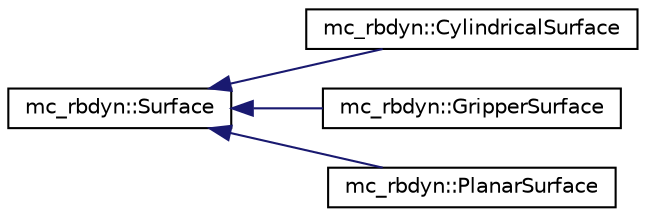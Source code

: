digraph "Graphical Class Hierarchy"
{
 // INTERACTIVE_SVG=YES
 // LATEX_PDF_SIZE
  edge [fontname="Helvetica",fontsize="10",labelfontname="Helvetica",labelfontsize="10"];
  node [fontname="Helvetica",fontsize="10",shape=record];
  rankdir="LR";
  Node0 [label="mc_rbdyn::Surface",height=0.2,width=0.4,color="black", fillcolor="white", style="filled",URL="$structmc__rbdyn_1_1Surface.html",tooltip=" "];
  Node0 -> Node1 [dir="back",color="midnightblue",fontsize="10",style="solid",fontname="Helvetica"];
  Node1 [label="mc_rbdyn::CylindricalSurface",height=0.2,width=0.4,color="black", fillcolor="white", style="filled",URL="$structmc__rbdyn_1_1CylindricalSurface.html",tooltip=" "];
  Node0 -> Node2 [dir="back",color="midnightblue",fontsize="10",style="solid",fontname="Helvetica"];
  Node2 [label="mc_rbdyn::GripperSurface",height=0.2,width=0.4,color="black", fillcolor="white", style="filled",URL="$structmc__rbdyn_1_1GripperSurface.html",tooltip=" "];
  Node0 -> Node3 [dir="back",color="midnightblue",fontsize="10",style="solid",fontname="Helvetica"];
  Node3 [label="mc_rbdyn::PlanarSurface",height=0.2,width=0.4,color="black", fillcolor="white", style="filled",URL="$structmc__rbdyn_1_1PlanarSurface.html",tooltip=" "];
}
